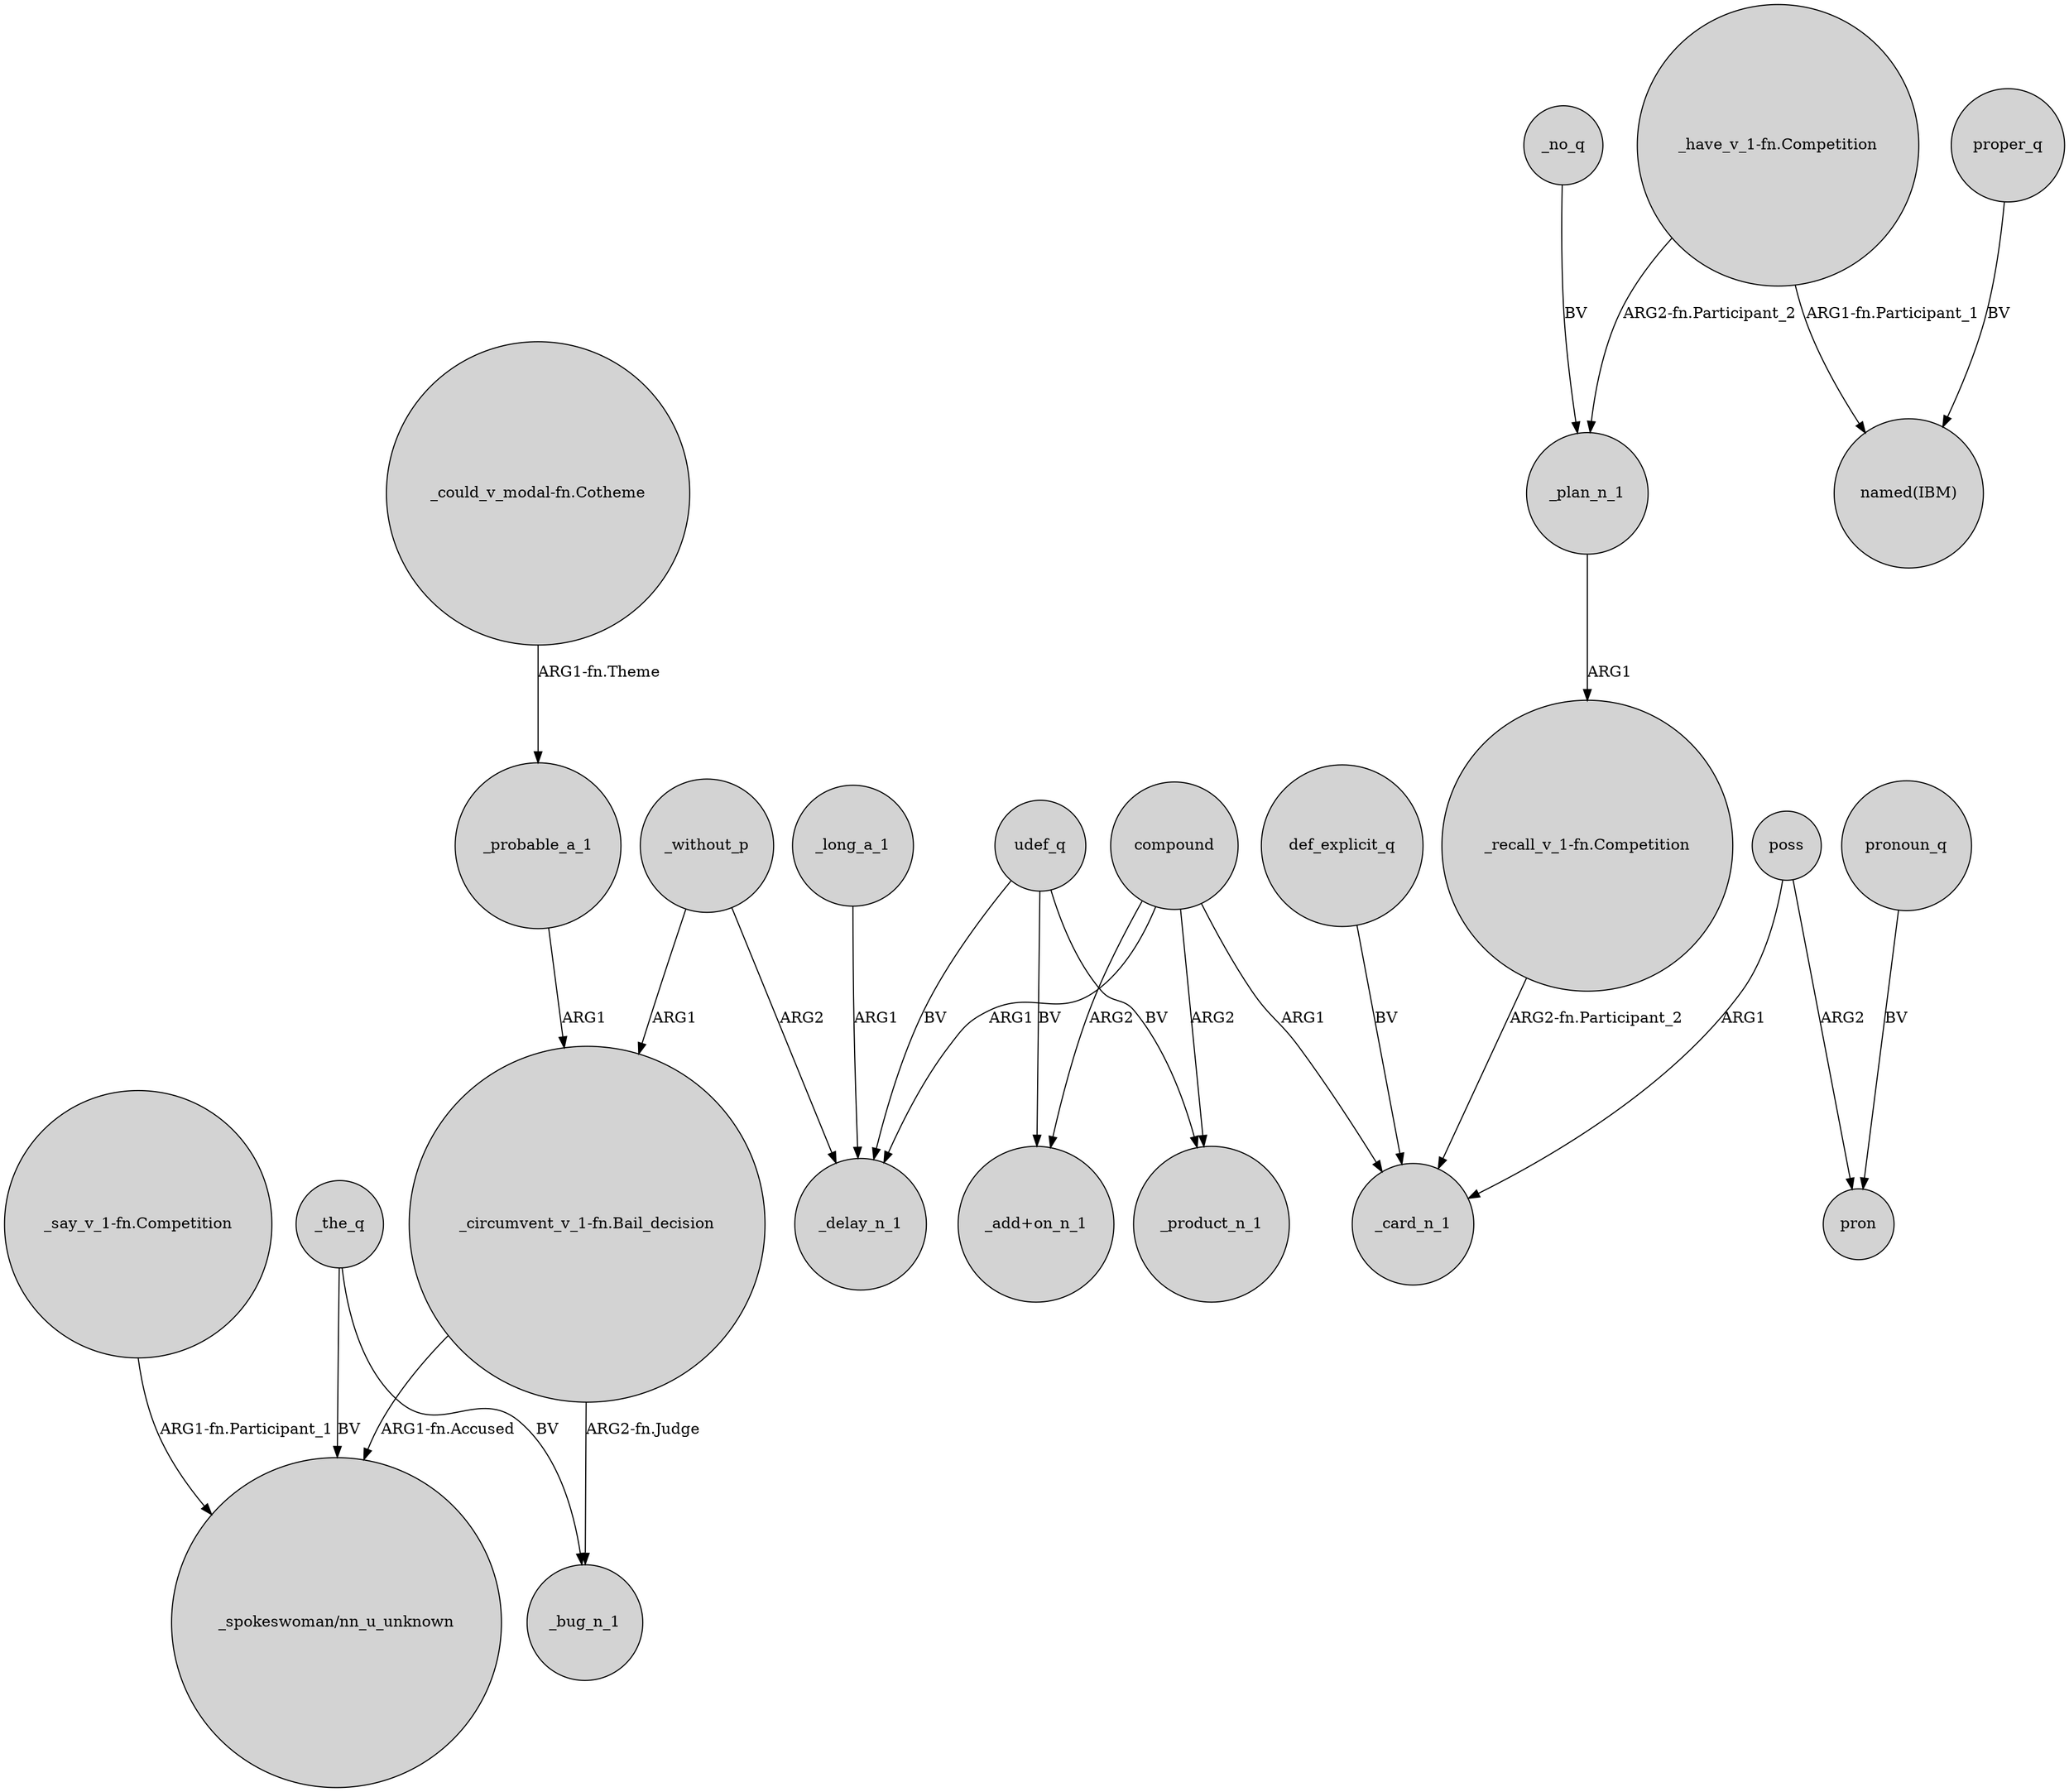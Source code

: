 digraph {
	node [shape=circle style=filled]
	"_say_v_1-fn.Competition" -> "_spokeswoman/nn_u_unknown" [label="ARG1-fn.Participant_1"]
	compound -> "_add+on_n_1" [label=ARG2]
	compound -> _card_n_1 [label=ARG1]
	udef_q -> _delay_n_1 [label=BV]
	_no_q -> _plan_n_1 [label=BV]
	proper_q -> "named(IBM)" [label=BV]
	udef_q -> _product_n_1 [label=BV]
	"_circumvent_v_1-fn.Bail_decision" -> _bug_n_1 [label="ARG2-fn.Judge"]
	udef_q -> "_add+on_n_1" [label=BV]
	pronoun_q -> pron [label=BV]
	poss -> pron [label=ARG2]
	_the_q -> "_spokeswoman/nn_u_unknown" [label=BV]
	"_could_v_modal-fn.Cotheme" -> _probable_a_1 [label="ARG1-fn.Theme"]
	"_have_v_1-fn.Competition" -> "named(IBM)" [label="ARG1-fn.Participant_1"]
	_without_p -> _delay_n_1 [label=ARG2]
	_without_p -> "_circumvent_v_1-fn.Bail_decision" [label=ARG1]
	_the_q -> _bug_n_1 [label=BV]
	"_recall_v_1-fn.Competition" -> _card_n_1 [label="ARG2-fn.Participant_2"]
	_long_a_1 -> _delay_n_1 [label=ARG1]
	"_circumvent_v_1-fn.Bail_decision" -> "_spokeswoman/nn_u_unknown" [label="ARG1-fn.Accused"]
	_plan_n_1 -> "_recall_v_1-fn.Competition" [label=ARG1]
	def_explicit_q -> _card_n_1 [label=BV]
	"_have_v_1-fn.Competition" -> _plan_n_1 [label="ARG2-fn.Participant_2"]
	compound -> _delay_n_1 [label=ARG1]
	compound -> _product_n_1 [label=ARG2]
	poss -> _card_n_1 [label=ARG1]
	_probable_a_1 -> "_circumvent_v_1-fn.Bail_decision" [label=ARG1]
}
